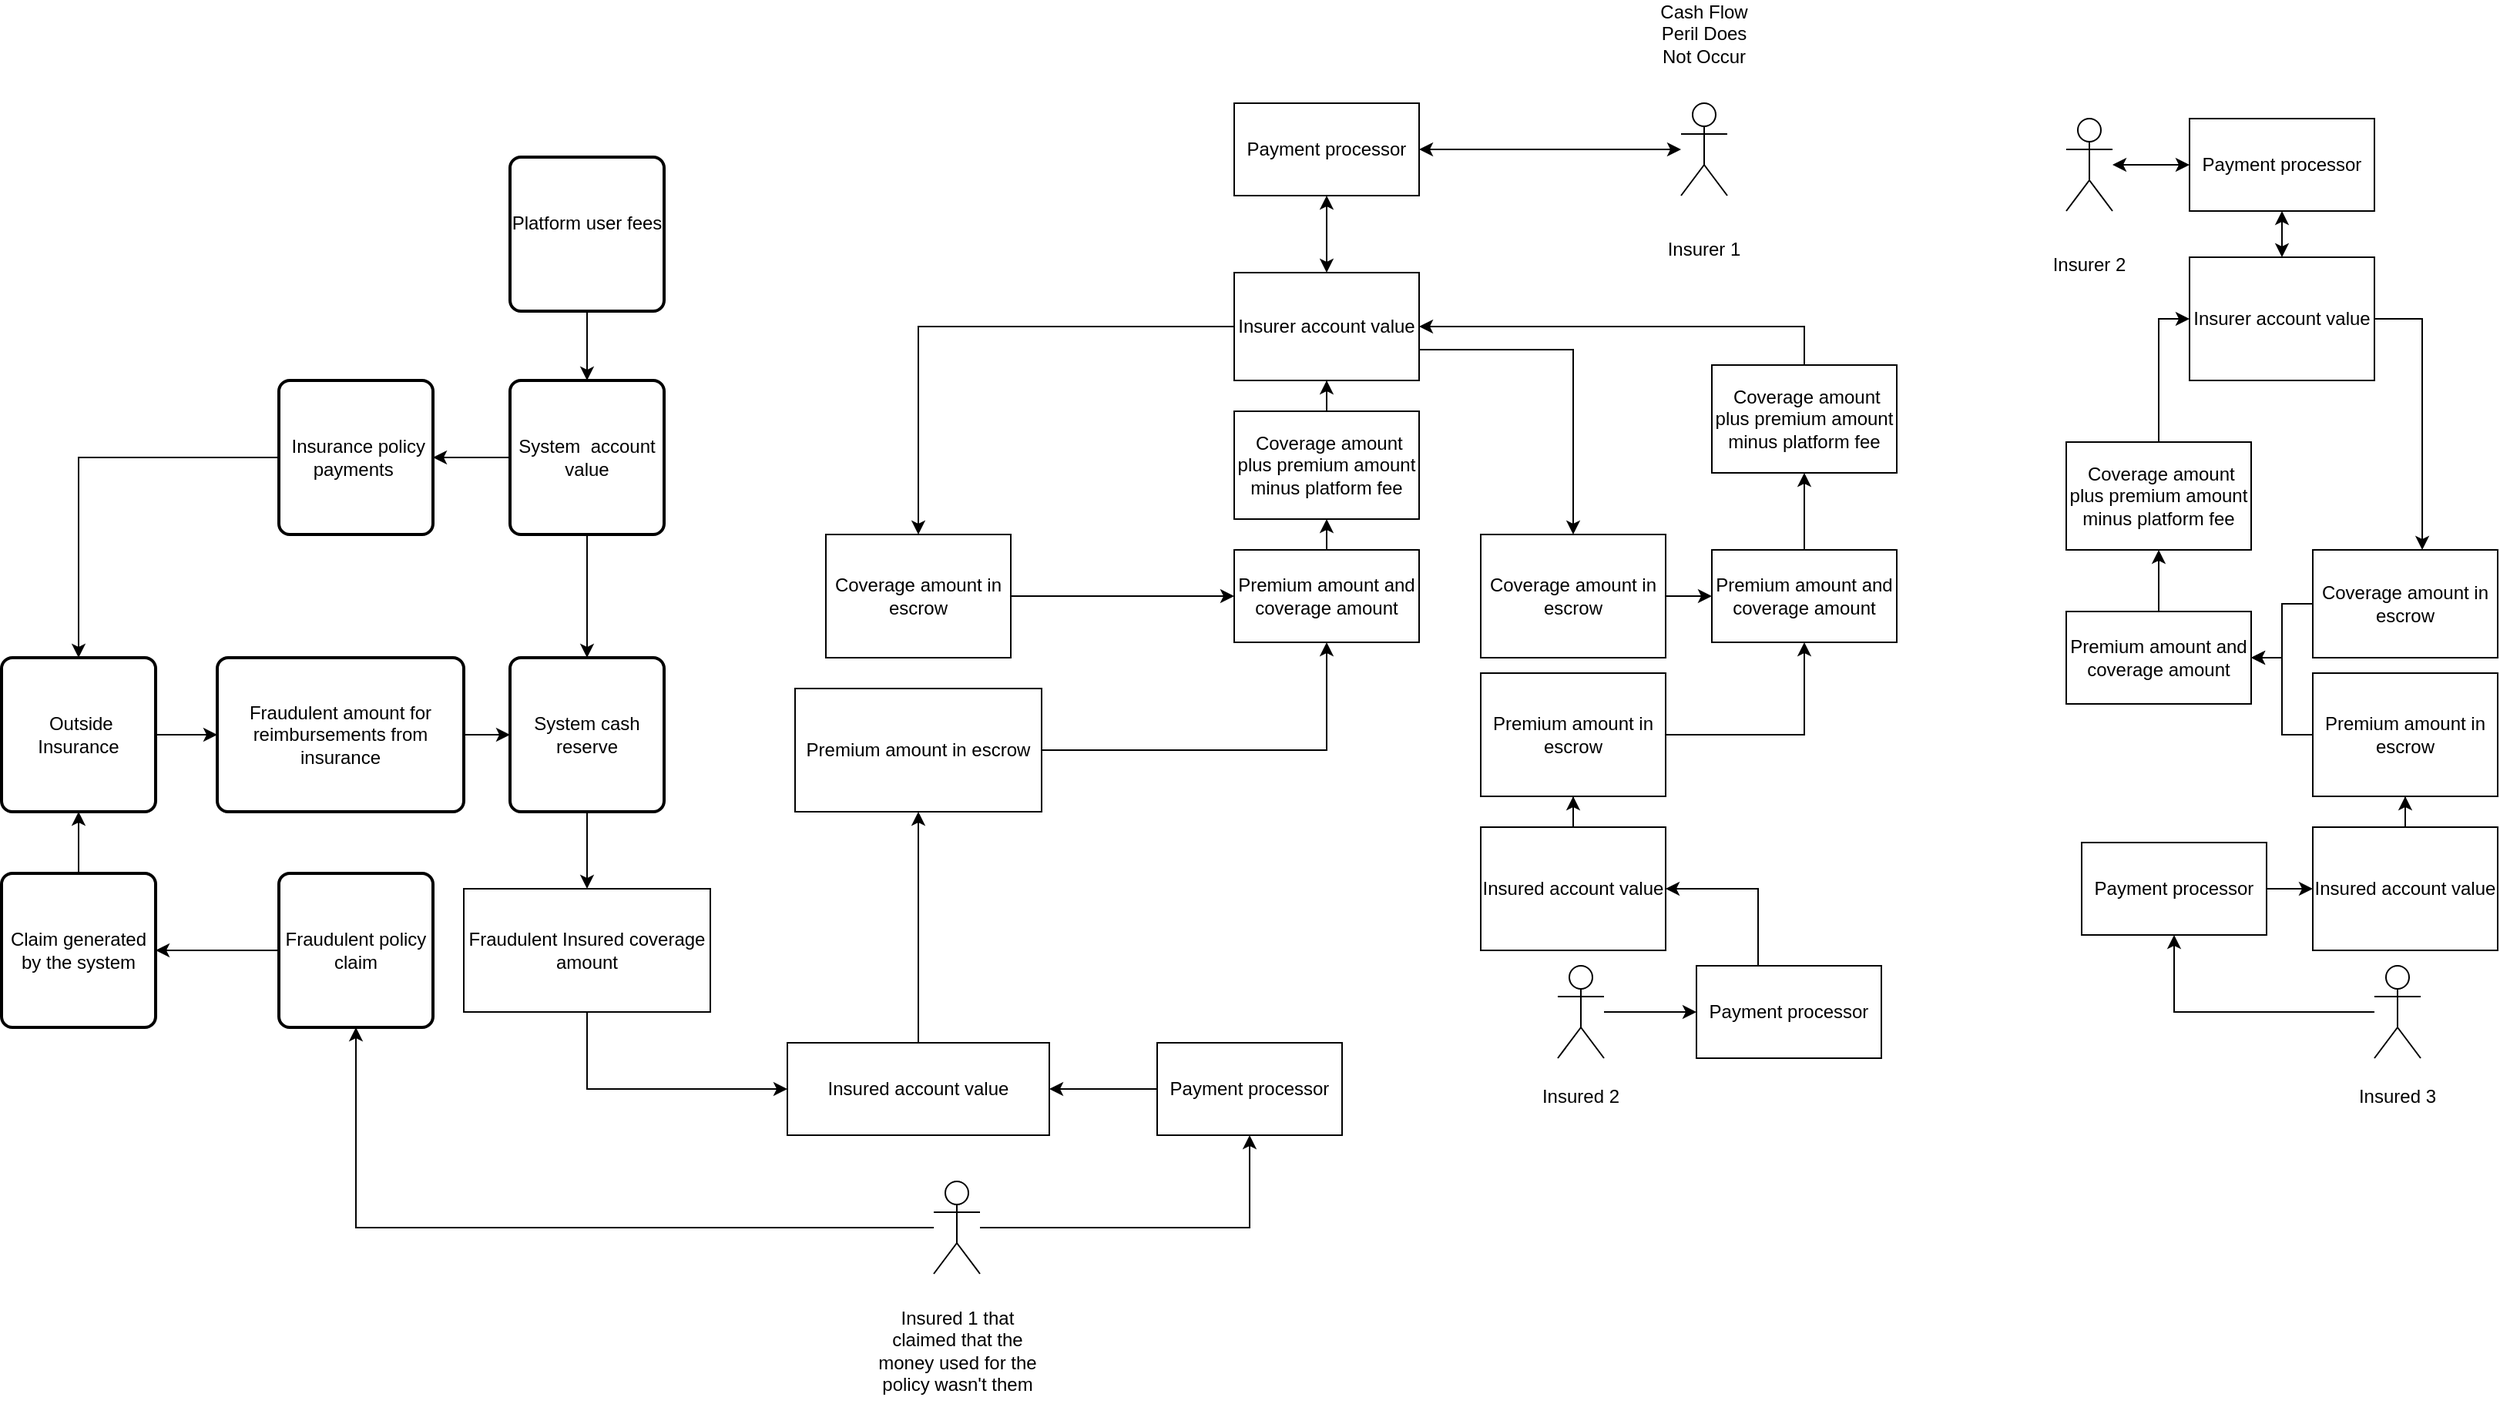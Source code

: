 <mxfile version="22.0.6" type="google">
  <diagram id="0wz5fwHLSvjW-twKBiWH" name="Page-1">
    <mxGraphModel grid="1" page="1" gridSize="10" guides="1" tooltips="1" connect="1" arrows="1" fold="1" pageScale="1" pageWidth="850" pageHeight="1100" math="0" shadow="0">
      <root>
        <mxCell id="0" />
        <mxCell id="1" parent="0" />
        <mxCell id="HQsCND91h7AvUW79KuMm-91" style="edgeStyle=orthogonalEdgeStyle;rounded=0;orthogonalLoop=1;jettySize=auto;html=1;startArrow=classic;startFill=1;entryX=1;entryY=0.5;entryDx=0;entryDy=0;" edge="1" parent="1" source="HQsCND91h7AvUW79KuMm-1" target="HQsCND91h7AvUW79KuMm-89">
          <mxGeometry relative="1" as="geometry">
            <mxPoint x="270" y="-10" as="targetPoint" />
          </mxGeometry>
        </mxCell>
        <mxCell id="HQsCND91h7AvUW79KuMm-1" value="Actor" style="shape=umlActor;verticalLabelPosition=bottom;verticalAlign=top;html=1;outlineConnect=0;noLabel=1;" vertex="1" parent="1">
          <mxGeometry x="340" y="-50" width="30" height="60" as="geometry" />
        </mxCell>
        <mxCell id="q_6GjNC77hbqpQ7vRztW-2" style="edgeStyle=orthogonalEdgeStyle;rounded=0;orthogonalLoop=1;jettySize=auto;html=1;" edge="1" parent="1" source="HQsCND91h7AvUW79KuMm-3" target="q_6GjNC77hbqpQ7vRztW-1">
          <mxGeometry relative="1" as="geometry" />
        </mxCell>
        <mxCell id="i3Vv7ig0gQl0ONpNajDb-2" style="edgeStyle=orthogonalEdgeStyle;rounded=0;orthogonalLoop=1;jettySize=auto;html=1;entryX=0.5;entryY=1;entryDx=0;entryDy=0;" edge="1" parent="1" source="HQsCND91h7AvUW79KuMm-3" target="q_6GjNC77hbqpQ7vRztW-21">
          <mxGeometry relative="1" as="geometry" />
        </mxCell>
        <mxCell id="HQsCND91h7AvUW79KuMm-3" value="Actor" style="shape=umlActor;verticalLabelPosition=bottom;verticalAlign=top;html=1;outlineConnect=0;noLabel=1;" vertex="1" parent="1">
          <mxGeometry x="-145" y="650" width="30" height="60" as="geometry" />
        </mxCell>
        <mxCell id="HQsCND91h7AvUW79KuMm-82" style="edgeStyle=orthogonalEdgeStyle;rounded=0;orthogonalLoop=1;jettySize=auto;html=1;entryX=0;entryY=0.5;entryDx=0;entryDy=0;" edge="1" parent="1" source="HQsCND91h7AvUW79KuMm-4" target="HQsCND91h7AvUW79KuMm-79">
          <mxGeometry relative="1" as="geometry" />
        </mxCell>
        <mxCell id="HQsCND91h7AvUW79KuMm-4" value="Actor" style="shape=umlActor;verticalLabelPosition=bottom;verticalAlign=top;html=1;outlineConnect=0;noLabel=1;" vertex="1" parent="1">
          <mxGeometry x="260" y="510" width="30" height="60" as="geometry" />
        </mxCell>
        <mxCell id="HQsCND91h7AvUW79KuMm-84" style="edgeStyle=orthogonalEdgeStyle;rounded=0;orthogonalLoop=1;jettySize=auto;html=1;entryX=0.5;entryY=1;entryDx=0;entryDy=0;" edge="1" parent="1" source="HQsCND91h7AvUW79KuMm-6" target="HQsCND91h7AvUW79KuMm-83">
          <mxGeometry relative="1" as="geometry" />
        </mxCell>
        <mxCell id="HQsCND91h7AvUW79KuMm-6" value="Actor" style="shape=umlActor;verticalLabelPosition=bottom;verticalAlign=top;html=1;outlineConnect=0;noLabel=1;" vertex="1" parent="1">
          <mxGeometry x="790" y="510" width="30" height="60" as="geometry" />
        </mxCell>
        <mxCell id="HQsCND91h7AvUW79KuMm-7" value="Actor" style="shape=umlActor;verticalLabelPosition=bottom;verticalAlign=top;html=1;outlineConnect=0;noLabel=1;" vertex="1" parent="1">
          <mxGeometry x="590" y="-40" width="30" height="60" as="geometry" />
        </mxCell>
        <mxCell id="HQsCND91h7AvUW79KuMm-27" style="edgeStyle=orthogonalEdgeStyle;rounded=0;orthogonalLoop=1;jettySize=auto;html=1;entryX=0.5;entryY=1;entryDx=0;entryDy=0;" edge="1" parent="1" source="HQsCND91h7AvUW79KuMm-9" target="HQsCND91h7AvUW79KuMm-10">
          <mxGeometry relative="1" as="geometry" />
        </mxCell>
        <mxCell id="HQsCND91h7AvUW79KuMm-9" value="Premium amount and coverage amount" style="rounded=0;whiteSpace=wrap;html=1;" vertex="1" parent="1">
          <mxGeometry x="360" y="240" width="120" height="60" as="geometry" />
        </mxCell>
        <mxCell id="HQsCND91h7AvUW79KuMm-51" style="edgeStyle=orthogonalEdgeStyle;rounded=0;orthogonalLoop=1;jettySize=auto;html=1;entryX=1;entryY=0.5;entryDx=0;entryDy=0;exitX=0.5;exitY=0;exitDx=0;exitDy=0;" edge="1" parent="1" source="HQsCND91h7AvUW79KuMm-10" target="HQsCND91h7AvUW79KuMm-34">
          <mxGeometry relative="1" as="geometry" />
        </mxCell>
        <mxCell id="HQsCND91h7AvUW79KuMm-10" value="&amp;nbsp;Coverage amount plus premium amount minus platform fee" style="rounded=0;whiteSpace=wrap;html=1;" vertex="1" parent="1">
          <mxGeometry x="360" y="120" width="120" height="70" as="geometry" />
        </mxCell>
        <mxCell id="HQsCND91h7AvUW79KuMm-47" style="edgeStyle=orthogonalEdgeStyle;rounded=0;orthogonalLoop=1;jettySize=auto;html=1;entryX=0.5;entryY=1;entryDx=0;entryDy=0;" edge="1" parent="1" source="HQsCND91h7AvUW79KuMm-12" target="HQsCND91h7AvUW79KuMm-13">
          <mxGeometry relative="1" as="geometry" />
        </mxCell>
        <mxCell id="HQsCND91h7AvUW79KuMm-12" value="Premium amount and coverage amount" style="rounded=0;whiteSpace=wrap;html=1;" vertex="1" parent="1">
          <mxGeometry x="590" y="280" width="120" height="60" as="geometry" />
        </mxCell>
        <mxCell id="HQsCND91h7AvUW79KuMm-48" style="edgeStyle=orthogonalEdgeStyle;rounded=0;orthogonalLoop=1;jettySize=auto;html=1;entryX=0;entryY=0.5;entryDx=0;entryDy=0;" edge="1" parent="1" source="HQsCND91h7AvUW79KuMm-13" target="HQsCND91h7AvUW79KuMm-49">
          <mxGeometry relative="1" as="geometry">
            <mxPoint x="650" y="140" as="targetPoint" />
            <Array as="points">
              <mxPoint x="650" y="90" />
            </Array>
          </mxGeometry>
        </mxCell>
        <mxCell id="HQsCND91h7AvUW79KuMm-13" value="&amp;nbsp;Coverage amount plus premium amount minus platform fee" style="rounded=0;whiteSpace=wrap;html=1;" vertex="1" parent="1">
          <mxGeometry x="590" y="170" width="120" height="70" as="geometry" />
        </mxCell>
        <mxCell id="HQsCND91h7AvUW79KuMm-23" style="edgeStyle=orthogonalEdgeStyle;rounded=0;orthogonalLoop=1;jettySize=auto;html=1;exitX=0.5;exitY=0;exitDx=0;exitDy=0;entryX=0.5;entryY=1;entryDx=0;entryDy=0;" edge="1" parent="1" source="HQsCND91h7AvUW79KuMm-15" target="HQsCND91h7AvUW79KuMm-16">
          <mxGeometry relative="1" as="geometry" />
        </mxCell>
        <mxCell id="HQsCND91h7AvUW79KuMm-15" value="Premium amount and coverage amount" style="rounded=0;whiteSpace=wrap;html=1;" vertex="1" parent="1">
          <mxGeometry x="50" y="240" width="120" height="60" as="geometry" />
        </mxCell>
        <mxCell id="HQsCND91h7AvUW79KuMm-36" style="edgeStyle=orthogonalEdgeStyle;rounded=0;orthogonalLoop=1;jettySize=auto;html=1;" edge="1" parent="1" source="HQsCND91h7AvUW79KuMm-16" target="HQsCND91h7AvUW79KuMm-34">
          <mxGeometry relative="1" as="geometry" />
        </mxCell>
        <mxCell id="HQsCND91h7AvUW79KuMm-16" value="&amp;nbsp;Coverage amount plus premium amount minus platform fee" style="rounded=0;whiteSpace=wrap;html=1;" vertex="1" parent="1">
          <mxGeometry x="50" y="150" width="120" height="70" as="geometry" />
        </mxCell>
        <mxCell id="HQsCND91h7AvUW79KuMm-19" value="Insurer 2" style="text;html=1;strokeColor=none;fillColor=none;align=center;verticalAlign=middle;whiteSpace=wrap;rounded=0;" vertex="1" parent="1">
          <mxGeometry x="575" y="40" width="60" height="30" as="geometry" />
        </mxCell>
        <mxCell id="HQsCND91h7AvUW79KuMm-21" value="Insured 2" style="text;html=1;strokeColor=none;fillColor=none;align=center;verticalAlign=middle;whiteSpace=wrap;rounded=0;" vertex="1" parent="1">
          <mxGeometry x="245" y="580" width="60" height="30" as="geometry" />
        </mxCell>
        <mxCell id="HQsCND91h7AvUW79KuMm-33" style="edgeStyle=orthogonalEdgeStyle;rounded=0;orthogonalLoop=1;jettySize=auto;html=1;entryX=0;entryY=0.5;entryDx=0;entryDy=0;" edge="1" parent="1" source="HQsCND91h7AvUW79KuMm-30" target="HQsCND91h7AvUW79KuMm-15">
          <mxGeometry relative="1" as="geometry" />
        </mxCell>
        <mxCell id="HQsCND91h7AvUW79KuMm-30" value="Coverage amount in escrow" style="rounded=0;whiteSpace=wrap;html=1;" vertex="1" parent="1">
          <mxGeometry x="-215" y="230" width="120" height="80" as="geometry" />
        </mxCell>
        <mxCell id="i3Vv7ig0gQl0ONpNajDb-1" style="edgeStyle=orthogonalEdgeStyle;rounded=0;orthogonalLoop=1;jettySize=auto;html=1;entryX=0;entryY=0.5;entryDx=0;entryDy=0;exitX=0.5;exitY=1;exitDx=0;exitDy=0;" edge="1" parent="1" source="HQsCND91h7AvUW79KuMm-31" target="HQsCND91h7AvUW79KuMm-60">
          <mxGeometry relative="1" as="geometry" />
        </mxCell>
        <mxCell id="HQsCND91h7AvUW79KuMm-31" value="Fraudulent Insured coverage amount" style="rounded=0;whiteSpace=wrap;html=1;" vertex="1" parent="1">
          <mxGeometry x="-450" y="460" width="160" height="80" as="geometry" />
        </mxCell>
        <mxCell id="HQsCND91h7AvUW79KuMm-76" style="edgeStyle=orthogonalEdgeStyle;rounded=0;orthogonalLoop=1;jettySize=auto;html=1;" edge="1" parent="1" source="HQsCND91h7AvUW79KuMm-34" target="HQsCND91h7AvUW79KuMm-30">
          <mxGeometry relative="1" as="geometry" />
        </mxCell>
        <mxCell id="HQsCND91h7AvUW79KuMm-77" style="edgeStyle=orthogonalEdgeStyle;rounded=0;orthogonalLoop=1;jettySize=auto;html=1;exitX=1;exitY=0.75;exitDx=0;exitDy=0;" edge="1" parent="1" source="HQsCND91h7AvUW79KuMm-34" target="HQsCND91h7AvUW79KuMm-38">
          <mxGeometry relative="1" as="geometry">
            <Array as="points">
              <mxPoint x="170" y="110" />
              <mxPoint x="270" y="110" />
            </Array>
          </mxGeometry>
        </mxCell>
        <mxCell id="HQsCND91h7AvUW79KuMm-95" style="edgeStyle=orthogonalEdgeStyle;rounded=0;orthogonalLoop=1;jettySize=auto;html=1;entryX=0.5;entryY=1;entryDx=0;entryDy=0;startArrow=classic;startFill=1;" edge="1" parent="1" source="HQsCND91h7AvUW79KuMm-34" target="HQsCND91h7AvUW79KuMm-89">
          <mxGeometry relative="1" as="geometry" />
        </mxCell>
        <mxCell id="HQsCND91h7AvUW79KuMm-34" value="Insurer account value" style="rounded=0;whiteSpace=wrap;html=1;" vertex="1" parent="1">
          <mxGeometry x="50" y="60" width="120" height="70" as="geometry" />
        </mxCell>
        <mxCell id="HQsCND91h7AvUW79KuMm-40" style="edgeStyle=orthogonalEdgeStyle;rounded=0;orthogonalLoop=1;jettySize=auto;html=1;entryX=0;entryY=0.5;entryDx=0;entryDy=0;" edge="1" parent="1" source="HQsCND91h7AvUW79KuMm-38" target="HQsCND91h7AvUW79KuMm-9">
          <mxGeometry relative="1" as="geometry" />
        </mxCell>
        <mxCell id="HQsCND91h7AvUW79KuMm-38" value="Coverage amount in escrow" style="rounded=0;whiteSpace=wrap;html=1;" vertex="1" parent="1">
          <mxGeometry x="210" y="230" width="120" height="80" as="geometry" />
        </mxCell>
        <mxCell id="HQsCND91h7AvUW79KuMm-41" style="edgeStyle=orthogonalEdgeStyle;rounded=0;orthogonalLoop=1;jettySize=auto;html=1;entryX=0.5;entryY=1;entryDx=0;entryDy=0;" edge="1" parent="1" source="HQsCND91h7AvUW79KuMm-39" target="HQsCND91h7AvUW79KuMm-9">
          <mxGeometry relative="1" as="geometry" />
        </mxCell>
        <mxCell id="HQsCND91h7AvUW79KuMm-39" value="Premium amount in escrow" style="rounded=0;whiteSpace=wrap;html=1;" vertex="1" parent="1">
          <mxGeometry x="210" y="320" width="120" height="80" as="geometry" />
        </mxCell>
        <mxCell id="HQsCND91h7AvUW79KuMm-45" style="edgeStyle=orthogonalEdgeStyle;rounded=0;orthogonalLoop=1;jettySize=auto;html=1;entryX=1;entryY=0.5;entryDx=0;entryDy=0;" edge="1" parent="1" source="HQsCND91h7AvUW79KuMm-43" target="HQsCND91h7AvUW79KuMm-12">
          <mxGeometry relative="1" as="geometry" />
        </mxCell>
        <mxCell id="HQsCND91h7AvUW79KuMm-43" value="Coverage amount in escrow" style="rounded=0;whiteSpace=wrap;html=1;" vertex="1" parent="1">
          <mxGeometry x="750" y="240" width="120" height="70" as="geometry" />
        </mxCell>
        <mxCell id="HQsCND91h7AvUW79KuMm-46" style="edgeStyle=orthogonalEdgeStyle;rounded=0;orthogonalLoop=1;jettySize=auto;html=1;" edge="1" parent="1" source="HQsCND91h7AvUW79KuMm-44" target="HQsCND91h7AvUW79KuMm-12">
          <mxGeometry relative="1" as="geometry" />
        </mxCell>
        <mxCell id="HQsCND91h7AvUW79KuMm-44" value="Premium amount in escrow" style="rounded=0;whiteSpace=wrap;html=1;" vertex="1" parent="1">
          <mxGeometry x="750" y="320" width="120" height="80" as="geometry" />
        </mxCell>
        <mxCell id="HQsCND91h7AvUW79KuMm-75" style="edgeStyle=orthogonalEdgeStyle;rounded=0;orthogonalLoop=1;jettySize=auto;html=1;exitX=1;exitY=0.5;exitDx=0;exitDy=0;entryX=0.592;entryY=0;entryDx=0;entryDy=0;entryPerimeter=0;" edge="1" parent="1" source="HQsCND91h7AvUW79KuMm-49" target="HQsCND91h7AvUW79KuMm-43">
          <mxGeometry relative="1" as="geometry" />
        </mxCell>
        <mxCell id="HQsCND91h7AvUW79KuMm-87" style="edgeStyle=orthogonalEdgeStyle;rounded=0;orthogonalLoop=1;jettySize=auto;html=1;entryX=0.5;entryY=1;entryDx=0;entryDy=0;startArrow=classic;startFill=1;" edge="1" parent="1" source="HQsCND91h7AvUW79KuMm-49" target="HQsCND91h7AvUW79KuMm-86">
          <mxGeometry relative="1" as="geometry" />
        </mxCell>
        <mxCell id="HQsCND91h7AvUW79KuMm-49" value="Insurer account value" style="rounded=0;whiteSpace=wrap;html=1;" vertex="1" parent="1">
          <mxGeometry x="670" y="50" width="120" height="80" as="geometry" />
        </mxCell>
        <mxCell id="HQsCND91h7AvUW79KuMm-71" style="edgeStyle=orthogonalEdgeStyle;rounded=0;orthogonalLoop=1;jettySize=auto;html=1;entryX=0.5;entryY=1;entryDx=0;entryDy=0;" edge="1" parent="1" source="HQsCND91h7AvUW79KuMm-60" target="mV3ph0aQkJncVPJ9E7mC-1">
          <mxGeometry relative="1" as="geometry" />
        </mxCell>
        <mxCell id="HQsCND91h7AvUW79KuMm-60" value="Insured account value" style="rounded=0;whiteSpace=wrap;html=1;" vertex="1" parent="1">
          <mxGeometry x="-240" y="560" width="170" height="60" as="geometry" />
        </mxCell>
        <mxCell id="HQsCND91h7AvUW79KuMm-72" style="edgeStyle=orthogonalEdgeStyle;rounded=0;orthogonalLoop=1;jettySize=auto;html=1;" edge="1" parent="1" source="HQsCND91h7AvUW79KuMm-61" target="HQsCND91h7AvUW79KuMm-39">
          <mxGeometry relative="1" as="geometry" />
        </mxCell>
        <mxCell id="HQsCND91h7AvUW79KuMm-61" value="Insured account value" style="rounded=0;whiteSpace=wrap;html=1;" vertex="1" parent="1">
          <mxGeometry x="210" y="420" width="120" height="80" as="geometry" />
        </mxCell>
        <mxCell id="HQsCND91h7AvUW79KuMm-65" style="edgeStyle=orthogonalEdgeStyle;rounded=0;orthogonalLoop=1;jettySize=auto;html=1;entryX=0.5;entryY=1;entryDx=0;entryDy=0;" edge="1" parent="1" source="HQsCND91h7AvUW79KuMm-62" target="HQsCND91h7AvUW79KuMm-44">
          <mxGeometry relative="1" as="geometry" />
        </mxCell>
        <mxCell id="HQsCND91h7AvUW79KuMm-62" value="Insured account value" style="rounded=0;whiteSpace=wrap;html=1;" vertex="1" parent="1">
          <mxGeometry x="750" y="420" width="120" height="80" as="geometry" />
        </mxCell>
        <mxCell id="HQsCND91h7AvUW79KuMm-67" value="Insured 3" style="text;html=1;strokeColor=none;fillColor=none;align=center;verticalAlign=middle;whiteSpace=wrap;rounded=0;" vertex="1" parent="1">
          <mxGeometry x="775" y="580" width="60" height="30" as="geometry" />
        </mxCell>
        <mxCell id="HQsCND91h7AvUW79KuMm-69" value="Insurer 1" style="text;html=1;strokeColor=none;fillColor=none;align=center;verticalAlign=middle;whiteSpace=wrap;rounded=0;" vertex="1" parent="1">
          <mxGeometry x="325" y="30" width="60" height="30" as="geometry" />
        </mxCell>
        <mxCell id="HQsCND91h7AvUW79KuMm-70" value="Insured 1 that claimed that the money used for the policy wasn&#39;t them" style="text;html=1;strokeColor=none;fillColor=none;align=center;verticalAlign=middle;whiteSpace=wrap;rounded=0;" vertex="1" parent="1">
          <mxGeometry x="-187.5" y="720" width="115" height="80" as="geometry" />
        </mxCell>
        <mxCell id="HQsCND91h7AvUW79KuMm-81" style="edgeStyle=orthogonalEdgeStyle;rounded=0;orthogonalLoop=1;jettySize=auto;html=1;entryX=1;entryY=0.5;entryDx=0;entryDy=0;" edge="1" parent="1" source="HQsCND91h7AvUW79KuMm-79" target="HQsCND91h7AvUW79KuMm-61">
          <mxGeometry relative="1" as="geometry">
            <Array as="points">
              <mxPoint x="390" y="460" />
            </Array>
          </mxGeometry>
        </mxCell>
        <mxCell id="HQsCND91h7AvUW79KuMm-79" value="Payment processor" style="rounded=0;whiteSpace=wrap;html=1;" vertex="1" parent="1">
          <mxGeometry x="350" y="510" width="120" height="60" as="geometry" />
        </mxCell>
        <mxCell id="HQsCND91h7AvUW79KuMm-100" style="edgeStyle=orthogonalEdgeStyle;rounded=0;orthogonalLoop=1;jettySize=auto;html=1;exitX=1;exitY=0.5;exitDx=0;exitDy=0;entryX=0;entryY=0.5;entryDx=0;entryDy=0;" edge="1" parent="1" source="HQsCND91h7AvUW79KuMm-83" target="HQsCND91h7AvUW79KuMm-62">
          <mxGeometry relative="1" as="geometry" />
        </mxCell>
        <mxCell id="HQsCND91h7AvUW79KuMm-83" value="Payment processor" style="rounded=0;whiteSpace=wrap;html=1;" vertex="1" parent="1">
          <mxGeometry x="600" y="430" width="120" height="60" as="geometry" />
        </mxCell>
        <mxCell id="HQsCND91h7AvUW79KuMm-88" style="edgeStyle=orthogonalEdgeStyle;rounded=0;orthogonalLoop=1;jettySize=auto;html=1;startArrow=classic;startFill=1;" edge="1" parent="1" source="HQsCND91h7AvUW79KuMm-86" target="HQsCND91h7AvUW79KuMm-7">
          <mxGeometry relative="1" as="geometry" />
        </mxCell>
        <mxCell id="HQsCND91h7AvUW79KuMm-86" value="Payment processor" style="rounded=0;whiteSpace=wrap;html=1;" vertex="1" parent="1">
          <mxGeometry x="670" y="-40" width="120" height="60" as="geometry" />
        </mxCell>
        <mxCell id="HQsCND91h7AvUW79KuMm-89" value="Payment processor" style="rounded=0;whiteSpace=wrap;html=1;" vertex="1" parent="1">
          <mxGeometry x="50" y="-50" width="120" height="60" as="geometry" />
        </mxCell>
        <mxCell id="q_6GjNC77hbqpQ7vRztW-3" style="edgeStyle=orthogonalEdgeStyle;rounded=0;orthogonalLoop=1;jettySize=auto;html=1;entryX=1;entryY=0.5;entryDx=0;entryDy=0;" edge="1" parent="1" source="q_6GjNC77hbqpQ7vRztW-1" target="HQsCND91h7AvUW79KuMm-60">
          <mxGeometry relative="1" as="geometry">
            <Array as="points">
              <mxPoint x="-20" y="590" />
              <mxPoint x="-20" y="590" />
            </Array>
          </mxGeometry>
        </mxCell>
        <mxCell id="q_6GjNC77hbqpQ7vRztW-1" value="Payment processor" style="rounded=0;whiteSpace=wrap;html=1;" vertex="1" parent="1">
          <mxGeometry y="560" width="120" height="60" as="geometry" />
        </mxCell>
        <mxCell id="q_6GjNC77hbqpQ7vRztW-7" style="edgeStyle=orthogonalEdgeStyle;rounded=0;orthogonalLoop=1;jettySize=auto;html=1;entryX=0;entryY=0.5;entryDx=0;entryDy=0;startArrow=none;startFill=0;" edge="1" parent="1" source="q_6GjNC77hbqpQ7vRztW-4" target="q_6GjNC77hbqpQ7vRztW-5">
          <mxGeometry relative="1" as="geometry" />
        </mxCell>
        <mxCell id="q_6GjNC77hbqpQ7vRztW-4" value="Fraudulent amount for reimbursements from insurance" style="rounded=1;whiteSpace=wrap;html=1;absoluteArcSize=1;arcSize=14;strokeWidth=2;" vertex="1" parent="1">
          <mxGeometry x="-610" y="310" width="160" height="100" as="geometry" />
        </mxCell>
        <mxCell id="q_6GjNC77hbqpQ7vRztW-6" style="edgeStyle=orthogonalEdgeStyle;rounded=0;orthogonalLoop=1;jettySize=auto;html=1;entryX=0.5;entryY=0;entryDx=0;entryDy=0;startArrow=none;startFill=0;" edge="1" parent="1" source="q_6GjNC77hbqpQ7vRztW-5" target="HQsCND91h7AvUW79KuMm-31">
          <mxGeometry relative="1" as="geometry" />
        </mxCell>
        <mxCell id="q_6GjNC77hbqpQ7vRztW-5" value="System cash reserve" style="rounded=1;whiteSpace=wrap;html=1;absoluteArcSize=1;arcSize=14;strokeWidth=2;" vertex="1" parent="1">
          <mxGeometry x="-420" y="310" width="100" height="100" as="geometry" />
        </mxCell>
        <mxCell id="q_6GjNC77hbqpQ7vRztW-8" value="Cash Flow Peril Does Not Occur" style="text;html=1;strokeColor=none;fillColor=none;align=center;verticalAlign=middle;whiteSpace=wrap;rounded=0;" vertex="1" parent="1">
          <mxGeometry x="325" y="-110" width="60" height="30" as="geometry" />
        </mxCell>
        <mxCell id="q_6GjNC77hbqpQ7vRztW-10" style="edgeStyle=orthogonalEdgeStyle;rounded=0;orthogonalLoop=1;jettySize=auto;html=1;startArrow=none;startFill=0;exitX=0.5;exitY=1;exitDx=0;exitDy=0;" edge="1" parent="1" source="q_6GjNC77hbqpQ7vRztW-12" target="q_6GjNC77hbqpQ7vRztW-5">
          <mxGeometry relative="1" as="geometry">
            <mxPoint x="-380" y="230" as="sourcePoint" />
          </mxGeometry>
        </mxCell>
        <mxCell id="q_6GjNC77hbqpQ7vRztW-16" style="edgeStyle=orthogonalEdgeStyle;rounded=0;orthogonalLoop=1;jettySize=auto;html=1;entryX=0.5;entryY=0;entryDx=0;entryDy=0;startArrow=none;startFill=0;" edge="1" parent="1" source="q_6GjNC77hbqpQ7vRztW-11" target="q_6GjNC77hbqpQ7vRztW-17">
          <mxGeometry relative="1" as="geometry" />
        </mxCell>
        <mxCell id="q_6GjNC77hbqpQ7vRztW-11" value="&amp;nbsp;Insurance policy payments&amp;nbsp;" style="rounded=1;whiteSpace=wrap;html=1;absoluteArcSize=1;arcSize=14;strokeWidth=2;" vertex="1" parent="1">
          <mxGeometry x="-570" y="130" width="100" height="100" as="geometry" />
        </mxCell>
        <mxCell id="q_6GjNC77hbqpQ7vRztW-15" style="edgeStyle=orthogonalEdgeStyle;rounded=0;orthogonalLoop=1;jettySize=auto;html=1;entryX=1;entryY=0.5;entryDx=0;entryDy=0;startArrow=none;startFill=0;" edge="1" parent="1" source="q_6GjNC77hbqpQ7vRztW-12" target="q_6GjNC77hbqpQ7vRztW-11">
          <mxGeometry relative="1" as="geometry" />
        </mxCell>
        <mxCell id="q_6GjNC77hbqpQ7vRztW-12" value="System &amp;nbsp;account value" style="rounded=1;whiteSpace=wrap;html=1;absoluteArcSize=1;arcSize=14;strokeWidth=2;" vertex="1" parent="1">
          <mxGeometry x="-420" y="130" width="100" height="100" as="geometry" />
        </mxCell>
        <mxCell id="q_6GjNC77hbqpQ7vRztW-14" style="edgeStyle=orthogonalEdgeStyle;rounded=0;orthogonalLoop=1;jettySize=auto;html=1;entryX=0.5;entryY=0;entryDx=0;entryDy=0;startArrow=none;startFill=0;" edge="1" parent="1" source="q_6GjNC77hbqpQ7vRztW-13" target="q_6GjNC77hbqpQ7vRztW-12">
          <mxGeometry relative="1" as="geometry" />
        </mxCell>
        <mxCell id="q_6GjNC77hbqpQ7vRztW-13" value="Platform user fees &amp;nbsp;" style="rounded=1;whiteSpace=wrap;html=1;absoluteArcSize=1;arcSize=14;strokeWidth=2;" vertex="1" parent="1">
          <mxGeometry x="-420" y="-15" width="100" height="100" as="geometry" />
        </mxCell>
        <mxCell id="q_6GjNC77hbqpQ7vRztW-18" style="edgeStyle=orthogonalEdgeStyle;rounded=0;orthogonalLoop=1;jettySize=auto;html=1;entryX=0;entryY=0.5;entryDx=0;entryDy=0;startArrow=none;startFill=0;" edge="1" parent="1" source="q_6GjNC77hbqpQ7vRztW-17" target="q_6GjNC77hbqpQ7vRztW-4">
          <mxGeometry relative="1" as="geometry" />
        </mxCell>
        <mxCell id="q_6GjNC77hbqpQ7vRztW-17" value="&amp;nbsp;Outside Insurance" style="rounded=1;whiteSpace=wrap;html=1;absoluteArcSize=1;arcSize=14;strokeWidth=2;" vertex="1" parent="1">
          <mxGeometry x="-750" y="310" width="100" height="100" as="geometry" />
        </mxCell>
        <mxCell id="q_6GjNC77hbqpQ7vRztW-20" value="" style="edgeStyle=orthogonalEdgeStyle;rounded=0;orthogonalLoop=1;jettySize=auto;html=1;startArrow=none;startFill=0;" edge="1" parent="1" source="q_6GjNC77hbqpQ7vRztW-19" target="q_6GjNC77hbqpQ7vRztW-17">
          <mxGeometry relative="1" as="geometry" />
        </mxCell>
        <mxCell id="q_6GjNC77hbqpQ7vRztW-19" value="Claim generated by the system" style="rounded=1;whiteSpace=wrap;html=1;absoluteArcSize=1;arcSize=14;strokeWidth=2;" vertex="1" parent="1">
          <mxGeometry x="-750" y="450" width="100" height="100" as="geometry" />
        </mxCell>
        <mxCell id="q_6GjNC77hbqpQ7vRztW-22" style="edgeStyle=orthogonalEdgeStyle;rounded=0;orthogonalLoop=1;jettySize=auto;html=1;entryX=1;entryY=0.5;entryDx=0;entryDy=0;startArrow=none;startFill=0;" edge="1" parent="1" source="q_6GjNC77hbqpQ7vRztW-21" target="q_6GjNC77hbqpQ7vRztW-19">
          <mxGeometry relative="1" as="geometry" />
        </mxCell>
        <mxCell id="q_6GjNC77hbqpQ7vRztW-21" value="Fraudulent policy claim" style="rounded=1;whiteSpace=wrap;html=1;absoluteArcSize=1;arcSize=14;strokeWidth=2;" vertex="1" parent="1">
          <mxGeometry x="-570" y="450" width="100" height="100" as="geometry" />
        </mxCell>
        <mxCell id="i3Vv7ig0gQl0ONpNajDb-3" style="edgeStyle=orthogonalEdgeStyle;rounded=0;orthogonalLoop=1;jettySize=auto;html=1;entryX=0.5;entryY=1;entryDx=0;entryDy=0;" edge="1" parent="1" source="mV3ph0aQkJncVPJ9E7mC-1" target="HQsCND91h7AvUW79KuMm-15">
          <mxGeometry relative="1" as="geometry" />
        </mxCell>
        <mxCell id="mV3ph0aQkJncVPJ9E7mC-1" value="Premium amount in escrow" style="rounded=0;whiteSpace=wrap;html=1;" vertex="1" parent="1">
          <mxGeometry x="-235" y="330" width="160" height="80" as="geometry" />
        </mxCell>
      </root>
    </mxGraphModel>
  </diagram>
</mxfile>
